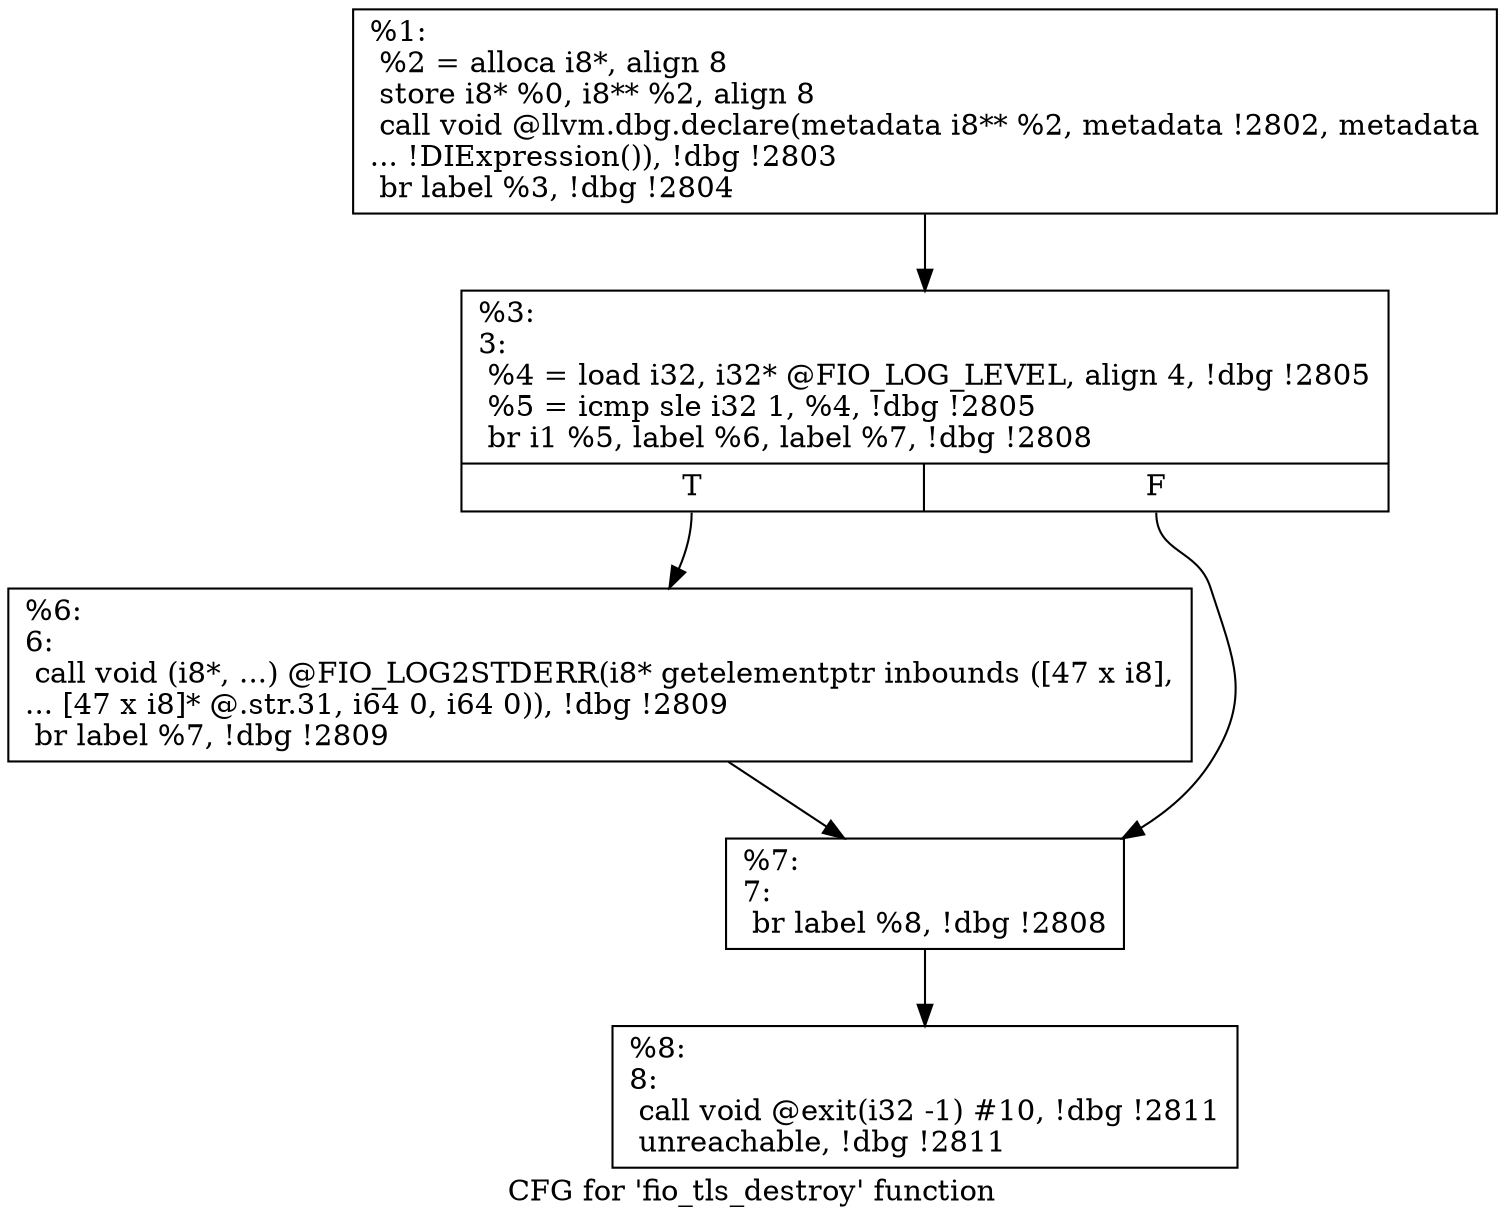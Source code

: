 digraph "CFG for 'fio_tls_destroy' function" {
	label="CFG for 'fio_tls_destroy' function";

	Node0x55685157a1f0 [shape=record,label="{%1:\l  %2 = alloca i8*, align 8\l  store i8* %0, i8** %2, align 8\l  call void @llvm.dbg.declare(metadata i8** %2, metadata !2802, metadata\l... !DIExpression()), !dbg !2803\l  br label %3, !dbg !2804\l}"];
	Node0x55685157a1f0 -> Node0x55685157b790;
	Node0x55685157b790 [shape=record,label="{%3:\l3:                                                \l  %4 = load i32, i32* @FIO_LOG_LEVEL, align 4, !dbg !2805\l  %5 = icmp sle i32 1, %4, !dbg !2805\l  br i1 %5, label %6, label %7, !dbg !2808\l|{<s0>T|<s1>F}}"];
	Node0x55685157b790:s0 -> Node0x55685157b7e0;
	Node0x55685157b790:s1 -> Node0x55685157b830;
	Node0x55685157b7e0 [shape=record,label="{%6:\l6:                                                \l  call void (i8*, ...) @FIO_LOG2STDERR(i8* getelementptr inbounds ([47 x i8],\l... [47 x i8]* @.str.31, i64 0, i64 0)), !dbg !2809\l  br label %7, !dbg !2809\l}"];
	Node0x55685157b7e0 -> Node0x55685157b830;
	Node0x55685157b830 [shape=record,label="{%7:\l7:                                                \l  br label %8, !dbg !2808\l}"];
	Node0x55685157b830 -> Node0x55685157b880;
	Node0x55685157b880 [shape=record,label="{%8:\l8:                                                \l  call void @exit(i32 -1) #10, !dbg !2811\l  unreachable, !dbg !2811\l}"];
}
